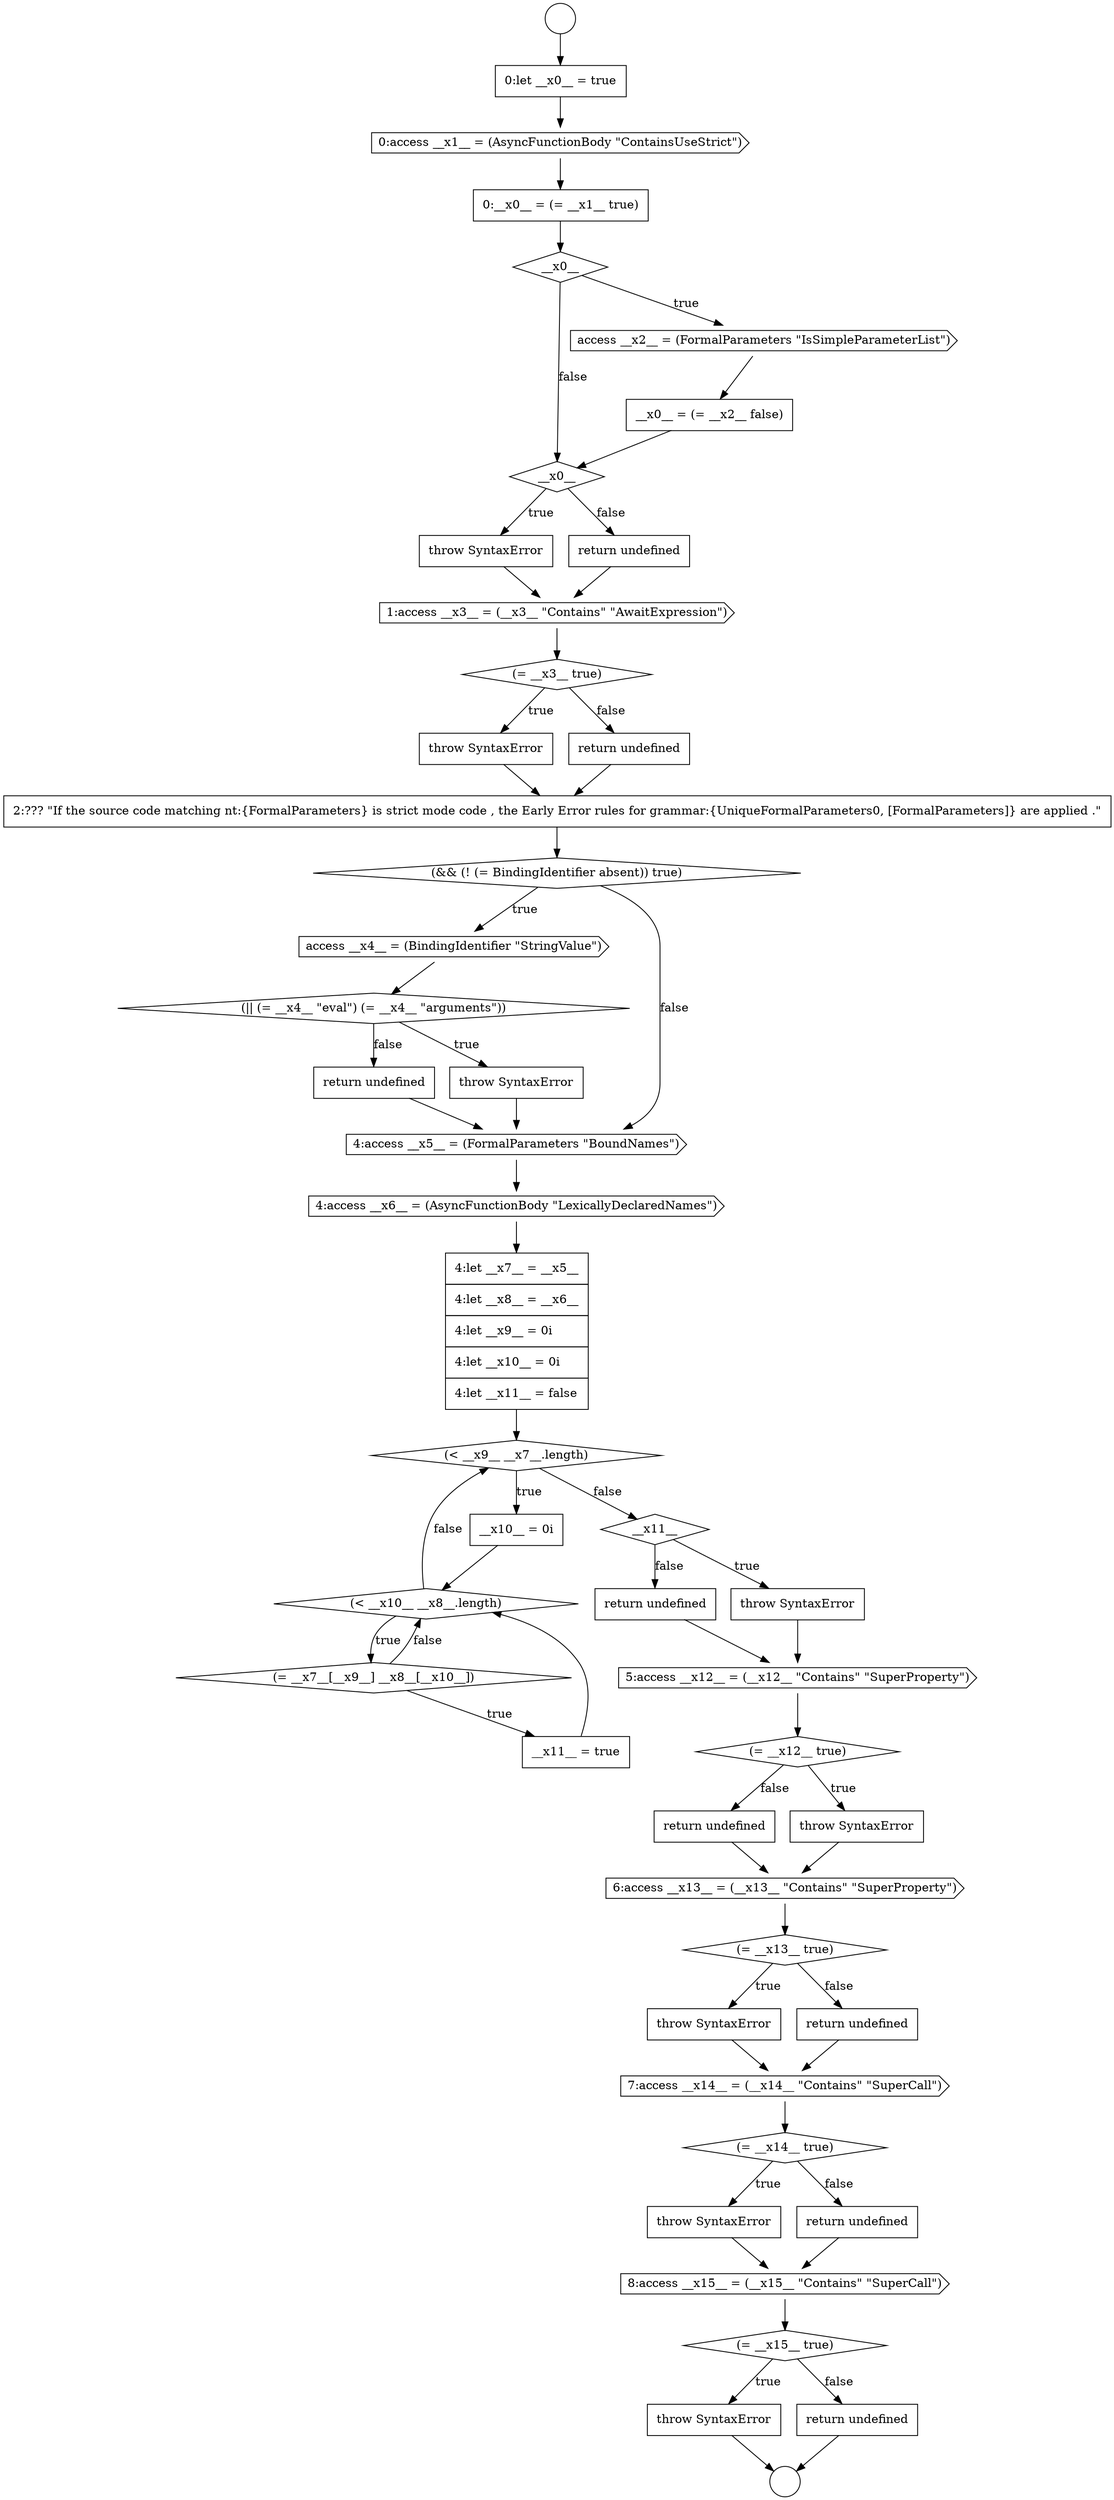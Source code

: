 digraph {
  node20198 [shape=none, margin=0, label=<<font color="black">
    <table border="0" cellborder="1" cellspacing="0" cellpadding="10">
      <tr><td align="left">0:__x0__ = (= __x1__ true)</td></tr>
    </table>
  </font>> color="black" fillcolor="white" style=filled]
  node20227 [shape=diamond, label=<<font color="black">(= __x12__ true)</font>> color="black" fillcolor="white" style=filled]
  node20223 [shape=diamond, label=<<font color="black">__x11__</font>> color="black" fillcolor="white" style=filled]
  node20216 [shape=cds, label=<<font color="black">4:access __x6__ = (AsyncFunctionBody &quot;LexicallyDeclaredNames&quot;)</font>> color="black" fillcolor="white" style=filled]
  node20240 [shape=none, margin=0, label=<<font color="black">
    <table border="0" cellborder="1" cellspacing="0" cellpadding="10">
      <tr><td align="left">throw SyntaxError</td></tr>
    </table>
  </font>> color="black" fillcolor="white" style=filled]
  node20224 [shape=none, margin=0, label=<<font color="black">
    <table border="0" cellborder="1" cellspacing="0" cellpadding="10">
      <tr><td align="left">throw SyntaxError</td></tr>
    </table>
  </font>> color="black" fillcolor="white" style=filled]
  node20229 [shape=none, margin=0, label=<<font color="black">
    <table border="0" cellborder="1" cellspacing="0" cellpadding="10">
      <tr><td align="left">return undefined</td></tr>
    </table>
  </font>> color="black" fillcolor="white" style=filled]
  node20238 [shape=cds, label=<<font color="black">8:access __x15__ = (__x15__ &quot;Contains&quot; &quot;SuperCall&quot;)</font>> color="black" fillcolor="white" style=filled]
  node20210 [shape=diamond, label=<<font color="black">(&amp;&amp; (! (= BindingIdentifier absent)) true)</font>> color="black" fillcolor="white" style=filled]
  node20219 [shape=none, margin=0, label=<<font color="black">
    <table border="0" cellborder="1" cellspacing="0" cellpadding="10">
      <tr><td align="left">__x10__ = 0i</td></tr>
    </table>
  </font>> color="black" fillcolor="white" style=filled]
  node20222 [shape=none, margin=0, label=<<font color="black">
    <table border="0" cellborder="1" cellspacing="0" cellpadding="10">
      <tr><td align="left">__x11__ = true</td></tr>
    </table>
  </font>> color="black" fillcolor="white" style=filled]
  node20231 [shape=diamond, label=<<font color="black">(= __x13__ true)</font>> color="black" fillcolor="white" style=filled]
  node20202 [shape=diamond, label=<<font color="black">__x0__</font>> color="black" fillcolor="white" style=filled]
  node20194 [shape=circle label=" " color="black" fillcolor="white" style=filled]
  node20200 [shape=cds, label=<<font color="black">access __x2__ = (FormalParameters &quot;IsSimpleParameterList&quot;)</font>> color="black" fillcolor="white" style=filled]
  node20235 [shape=diamond, label=<<font color="black">(= __x14__ true)</font>> color="black" fillcolor="white" style=filled]
  node20213 [shape=none, margin=0, label=<<font color="black">
    <table border="0" cellborder="1" cellspacing="0" cellpadding="10">
      <tr><td align="left">throw SyntaxError</td></tr>
    </table>
  </font>> color="black" fillcolor="white" style=filled]
  node20239 [shape=diamond, label=<<font color="black">(= __x15__ true)</font>> color="black" fillcolor="white" style=filled]
  node20209 [shape=none, margin=0, label=<<font color="black">
    <table border="0" cellborder="1" cellspacing="0" cellpadding="10">
      <tr><td align="left">2:??? &quot;If the source code matching nt:{FormalParameters} is strict mode code , the Early Error rules for grammar:{UniqueFormalParameters0, [FormalParameters]} are applied .&quot;</td></tr>
    </table>
  </font>> color="black" fillcolor="white" style=filled]
  node20232 [shape=none, margin=0, label=<<font color="black">
    <table border="0" cellborder="1" cellspacing="0" cellpadding="10">
      <tr><td align="left">throw SyntaxError</td></tr>
    </table>
  </font>> color="black" fillcolor="white" style=filled]
  node20230 [shape=cds, label=<<font color="black">6:access __x13__ = (__x13__ &quot;Contains&quot; &quot;SuperProperty&quot;)</font>> color="black" fillcolor="white" style=filled]
  node20203 [shape=none, margin=0, label=<<font color="black">
    <table border="0" cellborder="1" cellspacing="0" cellpadding="10">
      <tr><td align="left">throw SyntaxError</td></tr>
    </table>
  </font>> color="black" fillcolor="white" style=filled]
  node20206 [shape=diamond, label=<<font color="black">(= __x3__ true)</font>> color="black" fillcolor="white" style=filled]
  node20220 [shape=diamond, label=<<font color="black">(&lt; __x10__ __x8__.length)</font>> color="black" fillcolor="white" style=filled]
  node20197 [shape=cds, label=<<font color="black">0:access __x1__ = (AsyncFunctionBody &quot;ContainsUseStrict&quot;)</font>> color="black" fillcolor="white" style=filled]
  node20241 [shape=none, margin=0, label=<<font color="black">
    <table border="0" cellborder="1" cellspacing="0" cellpadding="10">
      <tr><td align="left">return undefined</td></tr>
    </table>
  </font>> color="black" fillcolor="white" style=filled]
  node20212 [shape=diamond, label=<<font color="black">(|| (= __x4__ &quot;eval&quot;) (= __x4__ &quot;arguments&quot;))</font>> color="black" fillcolor="white" style=filled]
  node20226 [shape=cds, label=<<font color="black">5:access __x12__ = (__x12__ &quot;Contains&quot; &quot;SuperProperty&quot;)</font>> color="black" fillcolor="white" style=filled]
  node20236 [shape=none, margin=0, label=<<font color="black">
    <table border="0" cellborder="1" cellspacing="0" cellpadding="10">
      <tr><td align="left">throw SyntaxError</td></tr>
    </table>
  </font>> color="black" fillcolor="white" style=filled]
  node20207 [shape=none, margin=0, label=<<font color="black">
    <table border="0" cellborder="1" cellspacing="0" cellpadding="10">
      <tr><td align="left">throw SyntaxError</td></tr>
    </table>
  </font>> color="black" fillcolor="white" style=filled]
  node20217 [shape=none, margin=0, label=<<font color="black">
    <table border="0" cellborder="1" cellspacing="0" cellpadding="10">
      <tr><td align="left">4:let __x7__ = __x5__</td></tr>
      <tr><td align="left">4:let __x8__ = __x6__</td></tr>
      <tr><td align="left">4:let __x9__ = 0i</td></tr>
      <tr><td align="left">4:let __x10__ = 0i</td></tr>
      <tr><td align="left">4:let __x11__ = false</td></tr>
    </table>
  </font>> color="black" fillcolor="white" style=filled]
  node20237 [shape=none, margin=0, label=<<font color="black">
    <table border="0" cellborder="1" cellspacing="0" cellpadding="10">
      <tr><td align="left">return undefined</td></tr>
    </table>
  </font>> color="black" fillcolor="white" style=filled]
  node20211 [shape=cds, label=<<font color="black">access __x4__ = (BindingIdentifier &quot;StringValue&quot;)</font>> color="black" fillcolor="white" style=filled]
  node20228 [shape=none, margin=0, label=<<font color="black">
    <table border="0" cellborder="1" cellspacing="0" cellpadding="10">
      <tr><td align="left">throw SyntaxError</td></tr>
    </table>
  </font>> color="black" fillcolor="white" style=filled]
  node20205 [shape=cds, label=<<font color="black">1:access __x3__ = (__x3__ &quot;Contains&quot; &quot;AwaitExpression&quot;)</font>> color="black" fillcolor="white" style=filled]
  node20204 [shape=none, margin=0, label=<<font color="black">
    <table border="0" cellborder="1" cellspacing="0" cellpadding="10">
      <tr><td align="left">return undefined</td></tr>
    </table>
  </font>> color="black" fillcolor="white" style=filled]
  node20215 [shape=cds, label=<<font color="black">4:access __x5__ = (FormalParameters &quot;BoundNames&quot;)</font>> color="black" fillcolor="white" style=filled]
  node20233 [shape=none, margin=0, label=<<font color="black">
    <table border="0" cellborder="1" cellspacing="0" cellpadding="10">
      <tr><td align="left">return undefined</td></tr>
    </table>
  </font>> color="black" fillcolor="white" style=filled]
  node20201 [shape=none, margin=0, label=<<font color="black">
    <table border="0" cellborder="1" cellspacing="0" cellpadding="10">
      <tr><td align="left">__x0__ = (= __x2__ false)</td></tr>
    </table>
  </font>> color="black" fillcolor="white" style=filled]
  node20208 [shape=none, margin=0, label=<<font color="black">
    <table border="0" cellborder="1" cellspacing="0" cellpadding="10">
      <tr><td align="left">return undefined</td></tr>
    </table>
  </font>> color="black" fillcolor="white" style=filled]
  node20196 [shape=none, margin=0, label=<<font color="black">
    <table border="0" cellborder="1" cellspacing="0" cellpadding="10">
      <tr><td align="left">0:let __x0__ = true</td></tr>
    </table>
  </font>> color="black" fillcolor="white" style=filled]
  node20221 [shape=diamond, label=<<font color="black">(= __x7__[__x9__] __x8__[__x10__])</font>> color="black" fillcolor="white" style=filled]
  node20218 [shape=diamond, label=<<font color="black">(&lt; __x9__ __x7__.length)</font>> color="black" fillcolor="white" style=filled]
  node20225 [shape=none, margin=0, label=<<font color="black">
    <table border="0" cellborder="1" cellspacing="0" cellpadding="10">
      <tr><td align="left">return undefined</td></tr>
    </table>
  </font>> color="black" fillcolor="white" style=filled]
  node20214 [shape=none, margin=0, label=<<font color="black">
    <table border="0" cellborder="1" cellspacing="0" cellpadding="10">
      <tr><td align="left">return undefined</td></tr>
    </table>
  </font>> color="black" fillcolor="white" style=filled]
  node20199 [shape=diamond, label=<<font color="black">__x0__</font>> color="black" fillcolor="white" style=filled]
  node20234 [shape=cds, label=<<font color="black">7:access __x14__ = (__x14__ &quot;Contains&quot; &quot;SuperCall&quot;)</font>> color="black" fillcolor="white" style=filled]
  node20195 [shape=circle label=" " color="black" fillcolor="white" style=filled]
  node20212 -> node20213 [label=<<font color="black">true</font>> color="black"]
  node20212 -> node20214 [label=<<font color="black">false</font>> color="black"]
  node20240 -> node20195 [ color="black"]
  node20234 -> node20235 [ color="black"]
  node20224 -> node20226 [ color="black"]
  node20232 -> node20234 [ color="black"]
  node20209 -> node20210 [ color="black"]
  node20227 -> node20228 [label=<<font color="black">true</font>> color="black"]
  node20227 -> node20229 [label=<<font color="black">false</font>> color="black"]
  node20214 -> node20215 [ color="black"]
  node20223 -> node20224 [label=<<font color="black">true</font>> color="black"]
  node20223 -> node20225 [label=<<font color="black">false</font>> color="black"]
  node20210 -> node20211 [label=<<font color="black">true</font>> color="black"]
  node20210 -> node20215 [label=<<font color="black">false</font>> color="black"]
  node20196 -> node20197 [ color="black"]
  node20226 -> node20227 [ color="black"]
  node20204 -> node20205 [ color="black"]
  node20219 -> node20220 [ color="black"]
  node20216 -> node20217 [ color="black"]
  node20229 -> node20230 [ color="black"]
  node20238 -> node20239 [ color="black"]
  node20221 -> node20222 [label=<<font color="black">true</font>> color="black"]
  node20221 -> node20220 [label=<<font color="black">false</font>> color="black"]
  node20207 -> node20209 [ color="black"]
  node20206 -> node20207 [label=<<font color="black">true</font>> color="black"]
  node20206 -> node20208 [label=<<font color="black">false</font>> color="black"]
  node20203 -> node20205 [ color="black"]
  node20199 -> node20200 [label=<<font color="black">true</font>> color="black"]
  node20199 -> node20202 [label=<<font color="black">false</font>> color="black"]
  node20197 -> node20198 [ color="black"]
  node20236 -> node20238 [ color="black"]
  node20231 -> node20232 [label=<<font color="black">true</font>> color="black"]
  node20231 -> node20233 [label=<<font color="black">false</font>> color="black"]
  node20225 -> node20226 [ color="black"]
  node20205 -> node20206 [ color="black"]
  node20239 -> node20240 [label=<<font color="black">true</font>> color="black"]
  node20239 -> node20241 [label=<<font color="black">false</font>> color="black"]
  node20218 -> node20219 [label=<<font color="black">true</font>> color="black"]
  node20218 -> node20223 [label=<<font color="black">false</font>> color="black"]
  node20211 -> node20212 [ color="black"]
  node20222 -> node20220 [ color="black"]
  node20200 -> node20201 [ color="black"]
  node20215 -> node20216 [ color="black"]
  node20201 -> node20202 [ color="black"]
  node20235 -> node20236 [label=<<font color="black">true</font>> color="black"]
  node20235 -> node20237 [label=<<font color="black">false</font>> color="black"]
  node20208 -> node20209 [ color="black"]
  node20217 -> node20218 [ color="black"]
  node20241 -> node20195 [ color="black"]
  node20237 -> node20238 [ color="black"]
  node20213 -> node20215 [ color="black"]
  node20233 -> node20234 [ color="black"]
  node20230 -> node20231 [ color="black"]
  node20202 -> node20203 [label=<<font color="black">true</font>> color="black"]
  node20202 -> node20204 [label=<<font color="black">false</font>> color="black"]
  node20228 -> node20230 [ color="black"]
  node20220 -> node20221 [label=<<font color="black">true</font>> color="black"]
  node20220 -> node20218 [label=<<font color="black">false</font>> color="black"]
  node20198 -> node20199 [ color="black"]
  node20194 -> node20196 [ color="black"]
}
